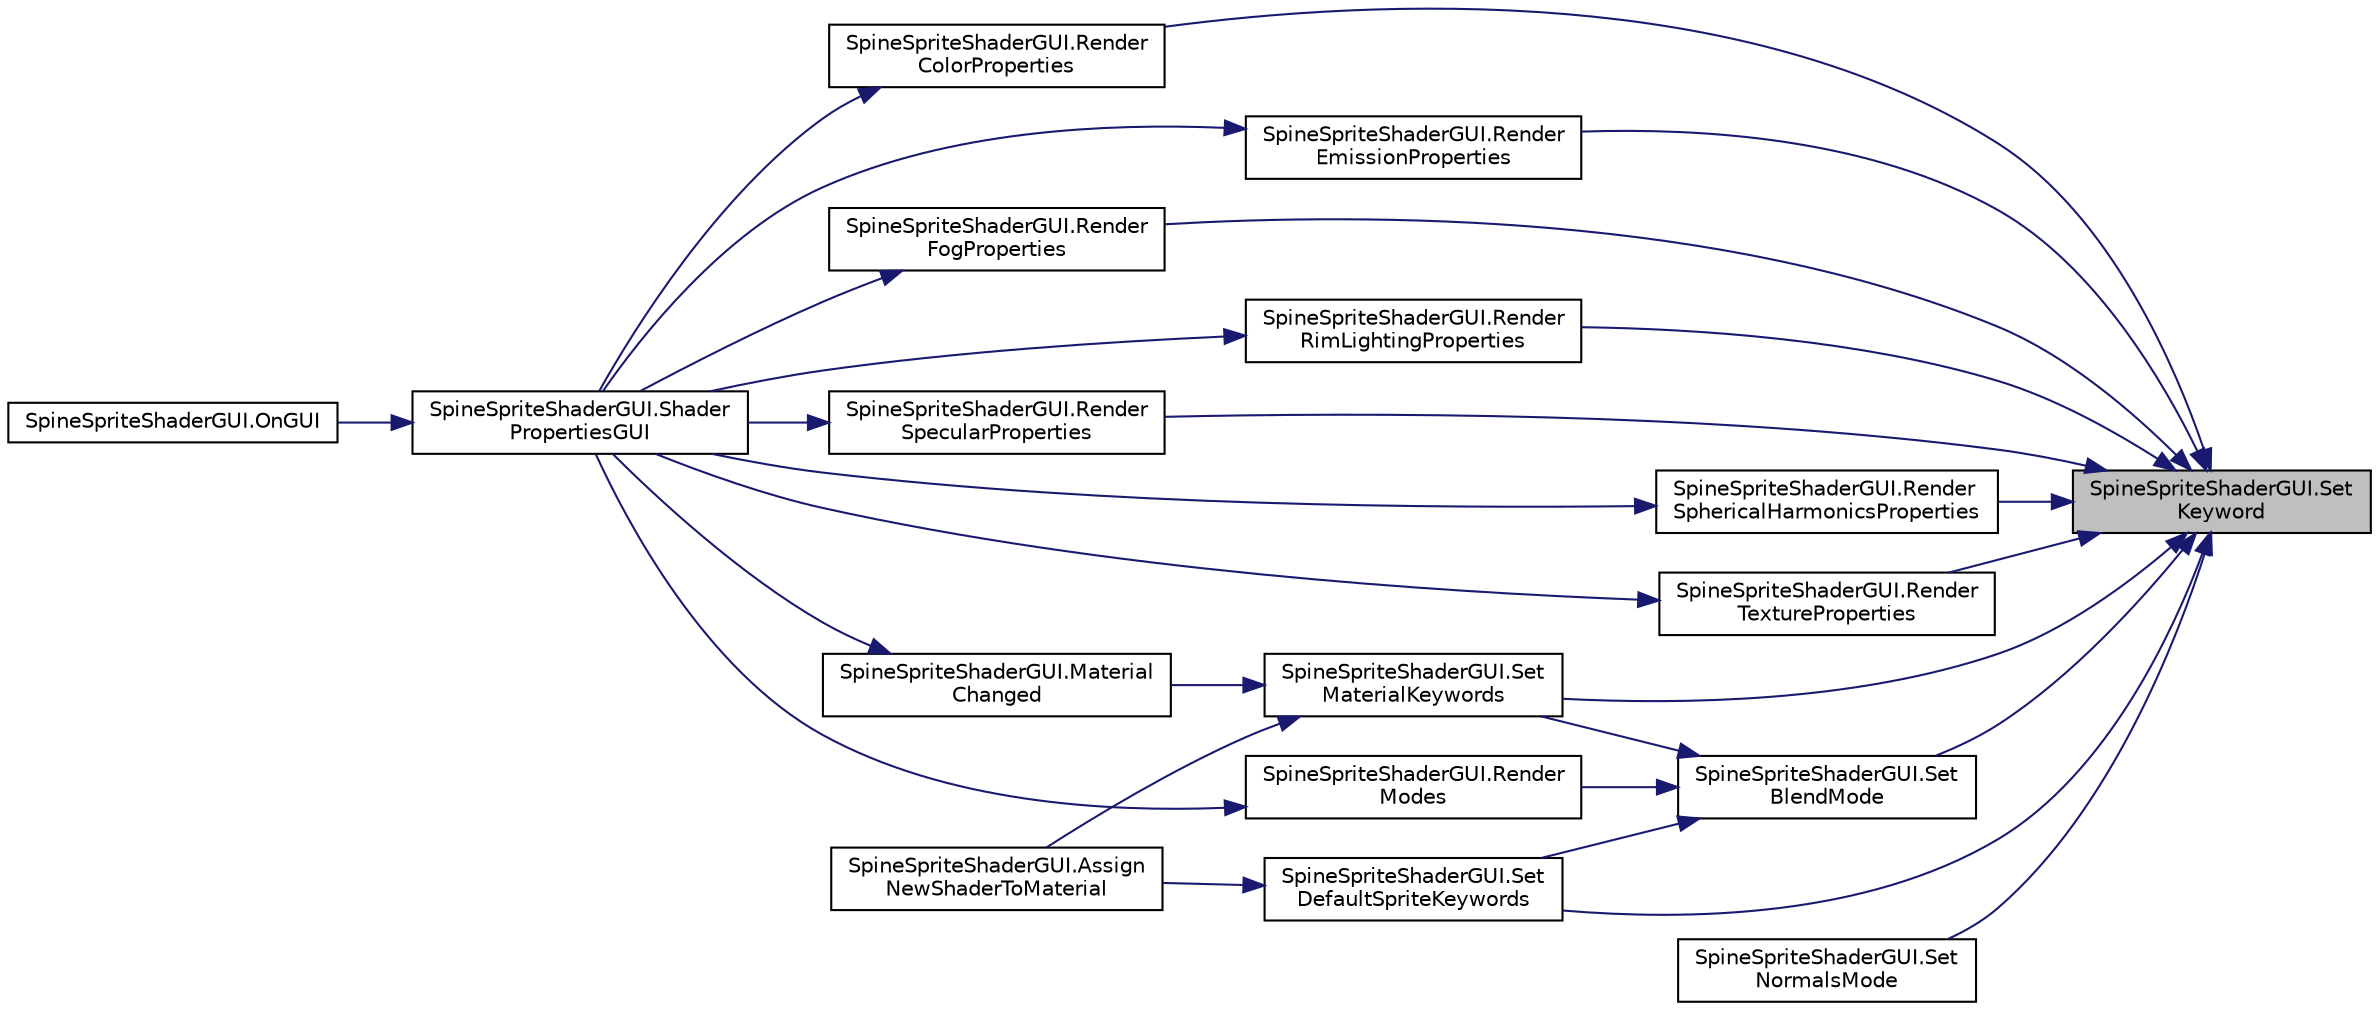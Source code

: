 digraph "SpineSpriteShaderGUI.SetKeyword"
{
 // LATEX_PDF_SIZE
  edge [fontname="Helvetica",fontsize="10",labelfontname="Helvetica",labelfontsize="10"];
  node [fontname="Helvetica",fontsize="10",shape=record];
  rankdir="RL";
  Node1 [label="SpineSpriteShaderGUI.Set\lKeyword",height=0.2,width=0.4,color="black", fillcolor="grey75", style="filled", fontcolor="black",tooltip=" "];
  Node1 -> Node2 [dir="back",color="midnightblue",fontsize="10",style="solid",fontname="Helvetica"];
  Node2 [label="SpineSpriteShaderGUI.Render\lColorProperties",height=0.2,width=0.4,color="black", fillcolor="white", style="filled",URL="$class_spine_sprite_shader_g_u_i.html#afeb43e04966607b54f3da106978d0dd4",tooltip=" "];
  Node2 -> Node3 [dir="back",color="midnightblue",fontsize="10",style="solid",fontname="Helvetica"];
  Node3 [label="SpineSpriteShaderGUI.Shader\lPropertiesGUI",height=0.2,width=0.4,color="black", fillcolor="white", style="filled",URL="$class_spine_sprite_shader_g_u_i.html#a1088235c84c163a78b1f71fd3327e179",tooltip=" "];
  Node3 -> Node4 [dir="back",color="midnightblue",fontsize="10",style="solid",fontname="Helvetica"];
  Node4 [label="SpineSpriteShaderGUI.OnGUI",height=0.2,width=0.4,color="black", fillcolor="white", style="filled",URL="$class_spine_sprite_shader_g_u_i.html#a998a43129f59c07e3924f5334311331d",tooltip=" "];
  Node1 -> Node5 [dir="back",color="midnightblue",fontsize="10",style="solid",fontname="Helvetica"];
  Node5 [label="SpineSpriteShaderGUI.Render\lEmissionProperties",height=0.2,width=0.4,color="black", fillcolor="white", style="filled",URL="$class_spine_sprite_shader_g_u_i.html#a2a5acb4698e0364afe0e717cb508b2ae",tooltip=" "];
  Node5 -> Node3 [dir="back",color="midnightblue",fontsize="10",style="solid",fontname="Helvetica"];
  Node1 -> Node6 [dir="back",color="midnightblue",fontsize="10",style="solid",fontname="Helvetica"];
  Node6 [label="SpineSpriteShaderGUI.Render\lFogProperties",height=0.2,width=0.4,color="black", fillcolor="white", style="filled",URL="$class_spine_sprite_shader_g_u_i.html#a45cf5a934e93aaa51dde2fb0e5beb0ea",tooltip=" "];
  Node6 -> Node3 [dir="back",color="midnightblue",fontsize="10",style="solid",fontname="Helvetica"];
  Node1 -> Node7 [dir="back",color="midnightblue",fontsize="10",style="solid",fontname="Helvetica"];
  Node7 [label="SpineSpriteShaderGUI.Render\lRimLightingProperties",height=0.2,width=0.4,color="black", fillcolor="white", style="filled",URL="$class_spine_sprite_shader_g_u_i.html#a26f44bed6e38203aeba9c9cf3e2a0f2f",tooltip=" "];
  Node7 -> Node3 [dir="back",color="midnightblue",fontsize="10",style="solid",fontname="Helvetica"];
  Node1 -> Node8 [dir="back",color="midnightblue",fontsize="10",style="solid",fontname="Helvetica"];
  Node8 [label="SpineSpriteShaderGUI.Render\lSpecularProperties",height=0.2,width=0.4,color="black", fillcolor="white", style="filled",URL="$class_spine_sprite_shader_g_u_i.html#a83637450d1a228540559c54a51fe7901",tooltip=" "];
  Node8 -> Node3 [dir="back",color="midnightblue",fontsize="10",style="solid",fontname="Helvetica"];
  Node1 -> Node9 [dir="back",color="midnightblue",fontsize="10",style="solid",fontname="Helvetica"];
  Node9 [label="SpineSpriteShaderGUI.Render\lSphericalHarmonicsProperties",height=0.2,width=0.4,color="black", fillcolor="white", style="filled",URL="$class_spine_sprite_shader_g_u_i.html#a435d37c72b1a996f07351c3522c1212d",tooltip=" "];
  Node9 -> Node3 [dir="back",color="midnightblue",fontsize="10",style="solid",fontname="Helvetica"];
  Node1 -> Node10 [dir="back",color="midnightblue",fontsize="10",style="solid",fontname="Helvetica"];
  Node10 [label="SpineSpriteShaderGUI.Render\lTextureProperties",height=0.2,width=0.4,color="black", fillcolor="white", style="filled",URL="$class_spine_sprite_shader_g_u_i.html#a473ef303f521d367894f9c1c8c1f4b8c",tooltip=" "];
  Node10 -> Node3 [dir="back",color="midnightblue",fontsize="10",style="solid",fontname="Helvetica"];
  Node1 -> Node11 [dir="back",color="midnightblue",fontsize="10",style="solid",fontname="Helvetica"];
  Node11 [label="SpineSpriteShaderGUI.Set\lBlendMode",height=0.2,width=0.4,color="black", fillcolor="white", style="filled",URL="$class_spine_sprite_shader_g_u_i.html#aa55a772059b600393ee0aeb23dc1a27e",tooltip=" "];
  Node11 -> Node12 [dir="back",color="midnightblue",fontsize="10",style="solid",fontname="Helvetica"];
  Node12 [label="SpineSpriteShaderGUI.Render\lModes",height=0.2,width=0.4,color="black", fillcolor="white", style="filled",URL="$class_spine_sprite_shader_g_u_i.html#a99deda42205ebd0acbe7a4f42ca3acf4",tooltip=" "];
  Node12 -> Node3 [dir="back",color="midnightblue",fontsize="10",style="solid",fontname="Helvetica"];
  Node11 -> Node13 [dir="back",color="midnightblue",fontsize="10",style="solid",fontname="Helvetica"];
  Node13 [label="SpineSpriteShaderGUI.Set\lDefaultSpriteKeywords",height=0.2,width=0.4,color="black", fillcolor="white", style="filled",URL="$class_spine_sprite_shader_g_u_i.html#a530b726bcb7f7b65f4f1a8a4b84971b8",tooltip=" "];
  Node13 -> Node14 [dir="back",color="midnightblue",fontsize="10",style="solid",fontname="Helvetica"];
  Node14 [label="SpineSpriteShaderGUI.Assign\lNewShaderToMaterial",height=0.2,width=0.4,color="black", fillcolor="white", style="filled",URL="$class_spine_sprite_shader_g_u_i.html#ada3e0513f18e6f4bdc1d30f1f6575409",tooltip=" "];
  Node11 -> Node15 [dir="back",color="midnightblue",fontsize="10",style="solid",fontname="Helvetica"];
  Node15 [label="SpineSpriteShaderGUI.Set\lMaterialKeywords",height=0.2,width=0.4,color="black", fillcolor="white", style="filled",URL="$class_spine_sprite_shader_g_u_i.html#aa6a2258be20d2d5f250955067280db1f",tooltip=" "];
  Node15 -> Node14 [dir="back",color="midnightblue",fontsize="10",style="solid",fontname="Helvetica"];
  Node15 -> Node16 [dir="back",color="midnightblue",fontsize="10",style="solid",fontname="Helvetica"];
  Node16 [label="SpineSpriteShaderGUI.Material\lChanged",height=0.2,width=0.4,color="black", fillcolor="white", style="filled",URL="$class_spine_sprite_shader_g_u_i.html#a462da0f64fc27d12de7734539605045c",tooltip=" "];
  Node16 -> Node3 [dir="back",color="midnightblue",fontsize="10",style="solid",fontname="Helvetica"];
  Node1 -> Node13 [dir="back",color="midnightblue",fontsize="10",style="solid",fontname="Helvetica"];
  Node1 -> Node15 [dir="back",color="midnightblue",fontsize="10",style="solid",fontname="Helvetica"];
  Node1 -> Node17 [dir="back",color="midnightblue",fontsize="10",style="solid",fontname="Helvetica"];
  Node17 [label="SpineSpriteShaderGUI.Set\lNormalsMode",height=0.2,width=0.4,color="black", fillcolor="white", style="filled",URL="$class_spine_sprite_shader_g_u_i.html#af150530e9a5aaf788c1edf100550e4a3",tooltip=" "];
}
